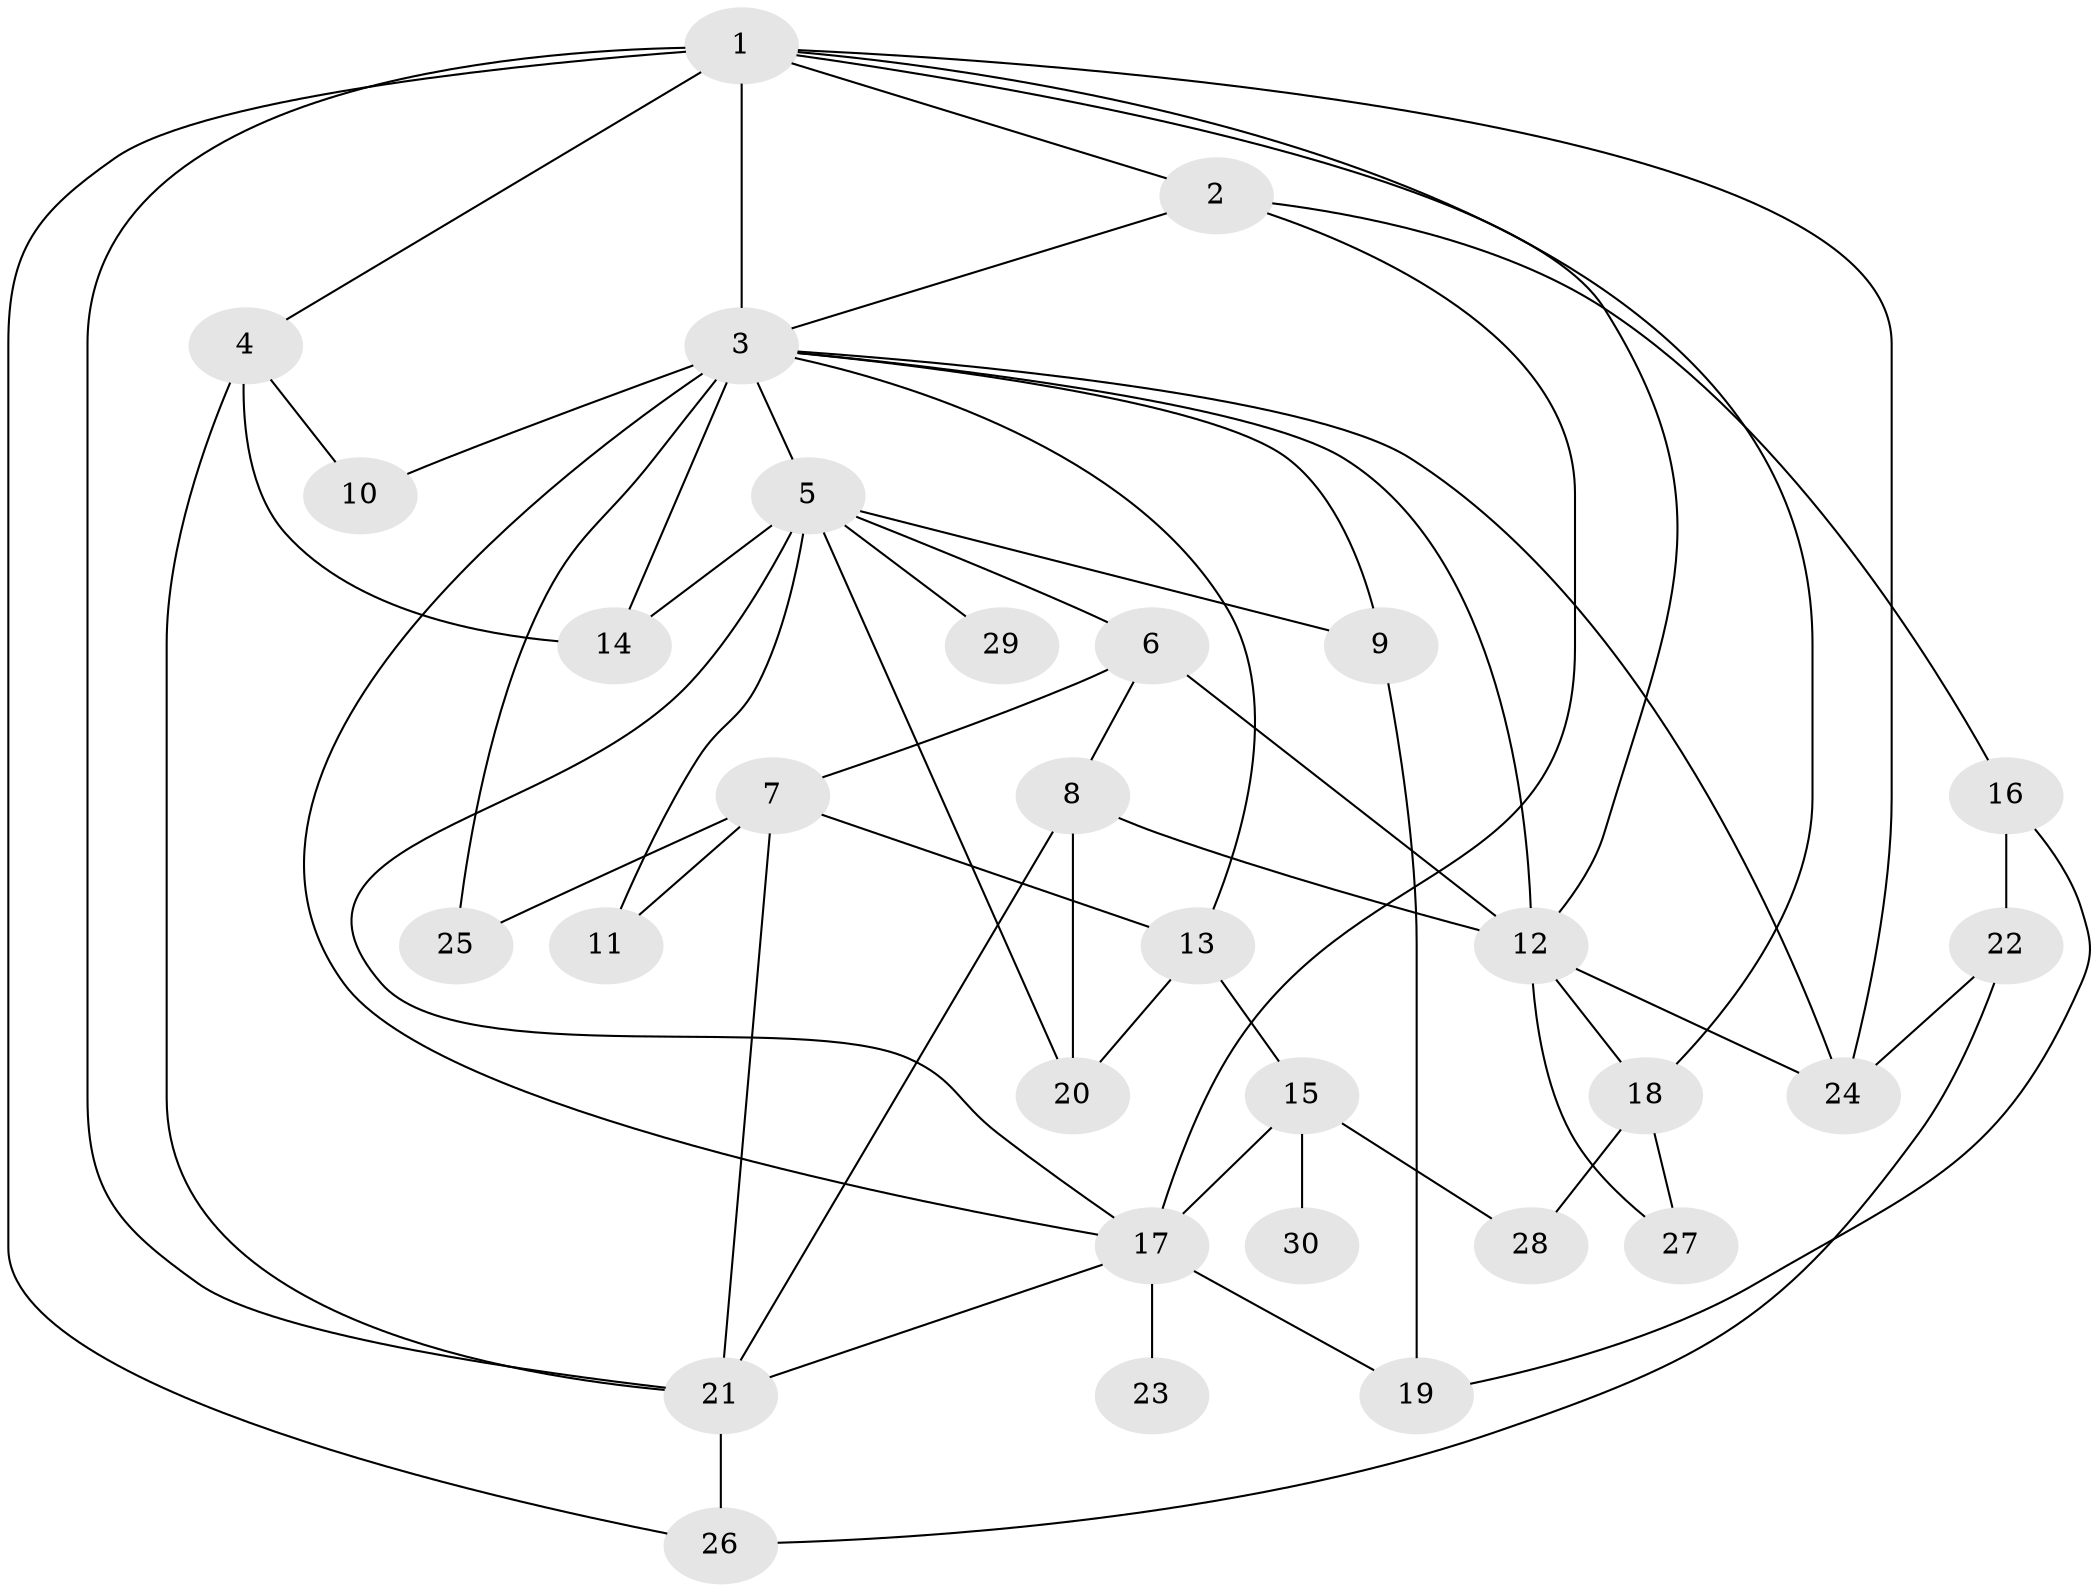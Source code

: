 // original degree distribution, {8: 0.010309278350515464, 5: 0.061855670103092786, 4: 0.1134020618556701, 3: 0.26804123711340205, 9: 0.010309278350515464, 6: 0.05154639175257732, 2: 0.2268041237113402, 1: 0.25773195876288657}
// Generated by graph-tools (version 1.1) at 2025/49/03/04/25 22:49:07]
// undirected, 30 vertices, 59 edges
graph export_dot {
  node [color=gray90,style=filled];
  1;
  2;
  3;
  4;
  5;
  6;
  7;
  8;
  9;
  10;
  11;
  12;
  13;
  14;
  15;
  16;
  17;
  18;
  19;
  20;
  21;
  22;
  23;
  24;
  25;
  26;
  27;
  28;
  29;
  30;
  1 -- 2 [weight=1.0];
  1 -- 3 [weight=3.0];
  1 -- 4 [weight=1.0];
  1 -- 12 [weight=1.0];
  1 -- 18 [weight=1.0];
  1 -- 21 [weight=2.0];
  1 -- 24 [weight=1.0];
  1 -- 26 [weight=1.0];
  2 -- 3 [weight=1.0];
  2 -- 16 [weight=1.0];
  2 -- 17 [weight=1.0];
  3 -- 5 [weight=2.0];
  3 -- 9 [weight=1.0];
  3 -- 10 [weight=2.0];
  3 -- 12 [weight=1.0];
  3 -- 13 [weight=1.0];
  3 -- 14 [weight=1.0];
  3 -- 17 [weight=1.0];
  3 -- 24 [weight=1.0];
  3 -- 25 [weight=3.0];
  4 -- 10 [weight=1.0];
  4 -- 14 [weight=2.0];
  4 -- 21 [weight=1.0];
  5 -- 6 [weight=1.0];
  5 -- 9 [weight=1.0];
  5 -- 11 [weight=1.0];
  5 -- 14 [weight=1.0];
  5 -- 17 [weight=1.0];
  5 -- 20 [weight=1.0];
  5 -- 29 [weight=1.0];
  6 -- 7 [weight=1.0];
  6 -- 8 [weight=1.0];
  6 -- 12 [weight=2.0];
  7 -- 11 [weight=1.0];
  7 -- 13 [weight=1.0];
  7 -- 21 [weight=1.0];
  7 -- 25 [weight=1.0];
  8 -- 12 [weight=1.0];
  8 -- 20 [weight=1.0];
  8 -- 21 [weight=2.0];
  9 -- 19 [weight=1.0];
  12 -- 18 [weight=1.0];
  12 -- 24 [weight=1.0];
  12 -- 27 [weight=1.0];
  13 -- 15 [weight=1.0];
  13 -- 20 [weight=1.0];
  15 -- 17 [weight=3.0];
  15 -- 28 [weight=1.0];
  15 -- 30 [weight=2.0];
  16 -- 19 [weight=1.0];
  16 -- 22 [weight=3.0];
  17 -- 19 [weight=1.0];
  17 -- 21 [weight=1.0];
  17 -- 23 [weight=1.0];
  18 -- 27 [weight=1.0];
  18 -- 28 [weight=2.0];
  21 -- 26 [weight=1.0];
  22 -- 24 [weight=1.0];
  22 -- 26 [weight=1.0];
}
